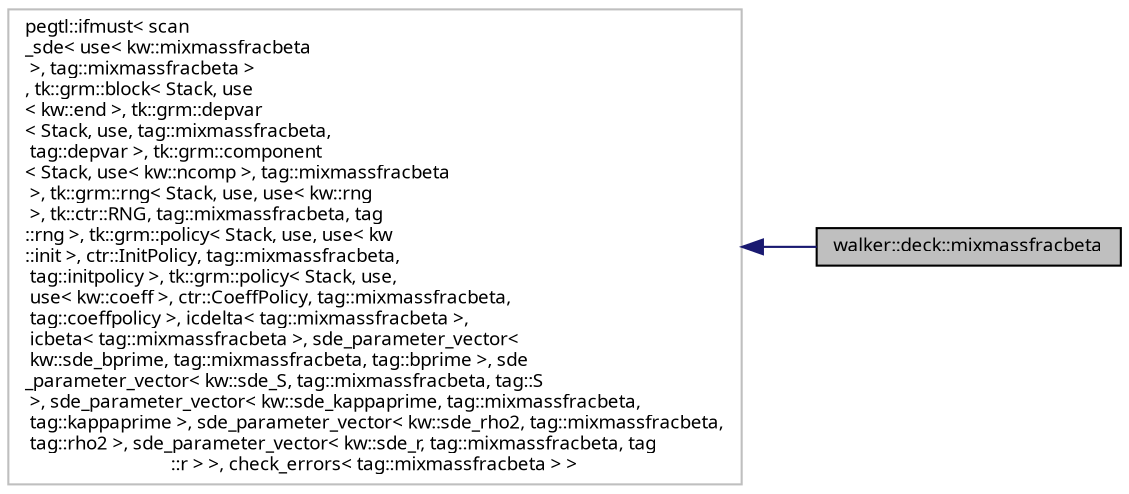 digraph "walker::deck::mixmassfracbeta"
{
 // INTERACTIVE_SVG=YES
  bgcolor="transparent";
  edge [fontname="sans-serif",fontsize="9",labelfontname="sans-serif",labelfontsize="9"];
  node [fontname="sans-serif",fontsize="9",shape=record];
  rankdir="LR";
  Node1 [label="walker::deck::mixmassfracbeta",height=0.2,width=0.4,color="black", fillcolor="grey75", style="filled", fontcolor="black"];
  Node2 -> Node1 [dir="back",color="midnightblue",fontsize="9",style="solid",fontname="sans-serif"];
  Node2 [label="pegtl::ifmust\< scan\l_sde\< use\< kw::mixmassfracbeta\l \>, tag::mixmassfracbeta \>\l, tk::grm::block\< Stack, use\l\< kw::end \>, tk::grm::depvar\l\< Stack, use, tag::mixmassfracbeta,\l tag::depvar \>, tk::grm::component\l\< Stack, use\< kw::ncomp \>, tag::mixmassfracbeta\l \>, tk::grm::rng\< Stack, use, use\< kw::rng\l \>, tk::ctr::RNG, tag::mixmassfracbeta, tag\l::rng \>, tk::grm::policy\< Stack, use, use\< kw\l::init \>, ctr::InitPolicy, tag::mixmassfracbeta,\l tag::initpolicy \>, tk::grm::policy\< Stack, use,\l use\< kw::coeff \>, ctr::CoeffPolicy, tag::mixmassfracbeta,\l tag::coeffpolicy \>, icdelta\< tag::mixmassfracbeta \>,\l icbeta\< tag::mixmassfracbeta \>, sde_parameter_vector\<\l kw::sde_bprime, tag::mixmassfracbeta, tag::bprime \>, sde\l_parameter_vector\< kw::sde_S, tag::mixmassfracbeta, tag::S\l \>, sde_parameter_vector\< kw::sde_kappaprime, tag::mixmassfracbeta,\l tag::kappaprime \>, sde_parameter_vector\< kw::sde_rho2, tag::mixmassfracbeta,\l tag::rho2 \>, sde_parameter_vector\< kw::sde_r, tag::mixmassfracbeta, tag\l::r \> \>, check_errors\< tag::mixmassfracbeta \> \>",height=0.2,width=0.4,color="grey75"];
}
